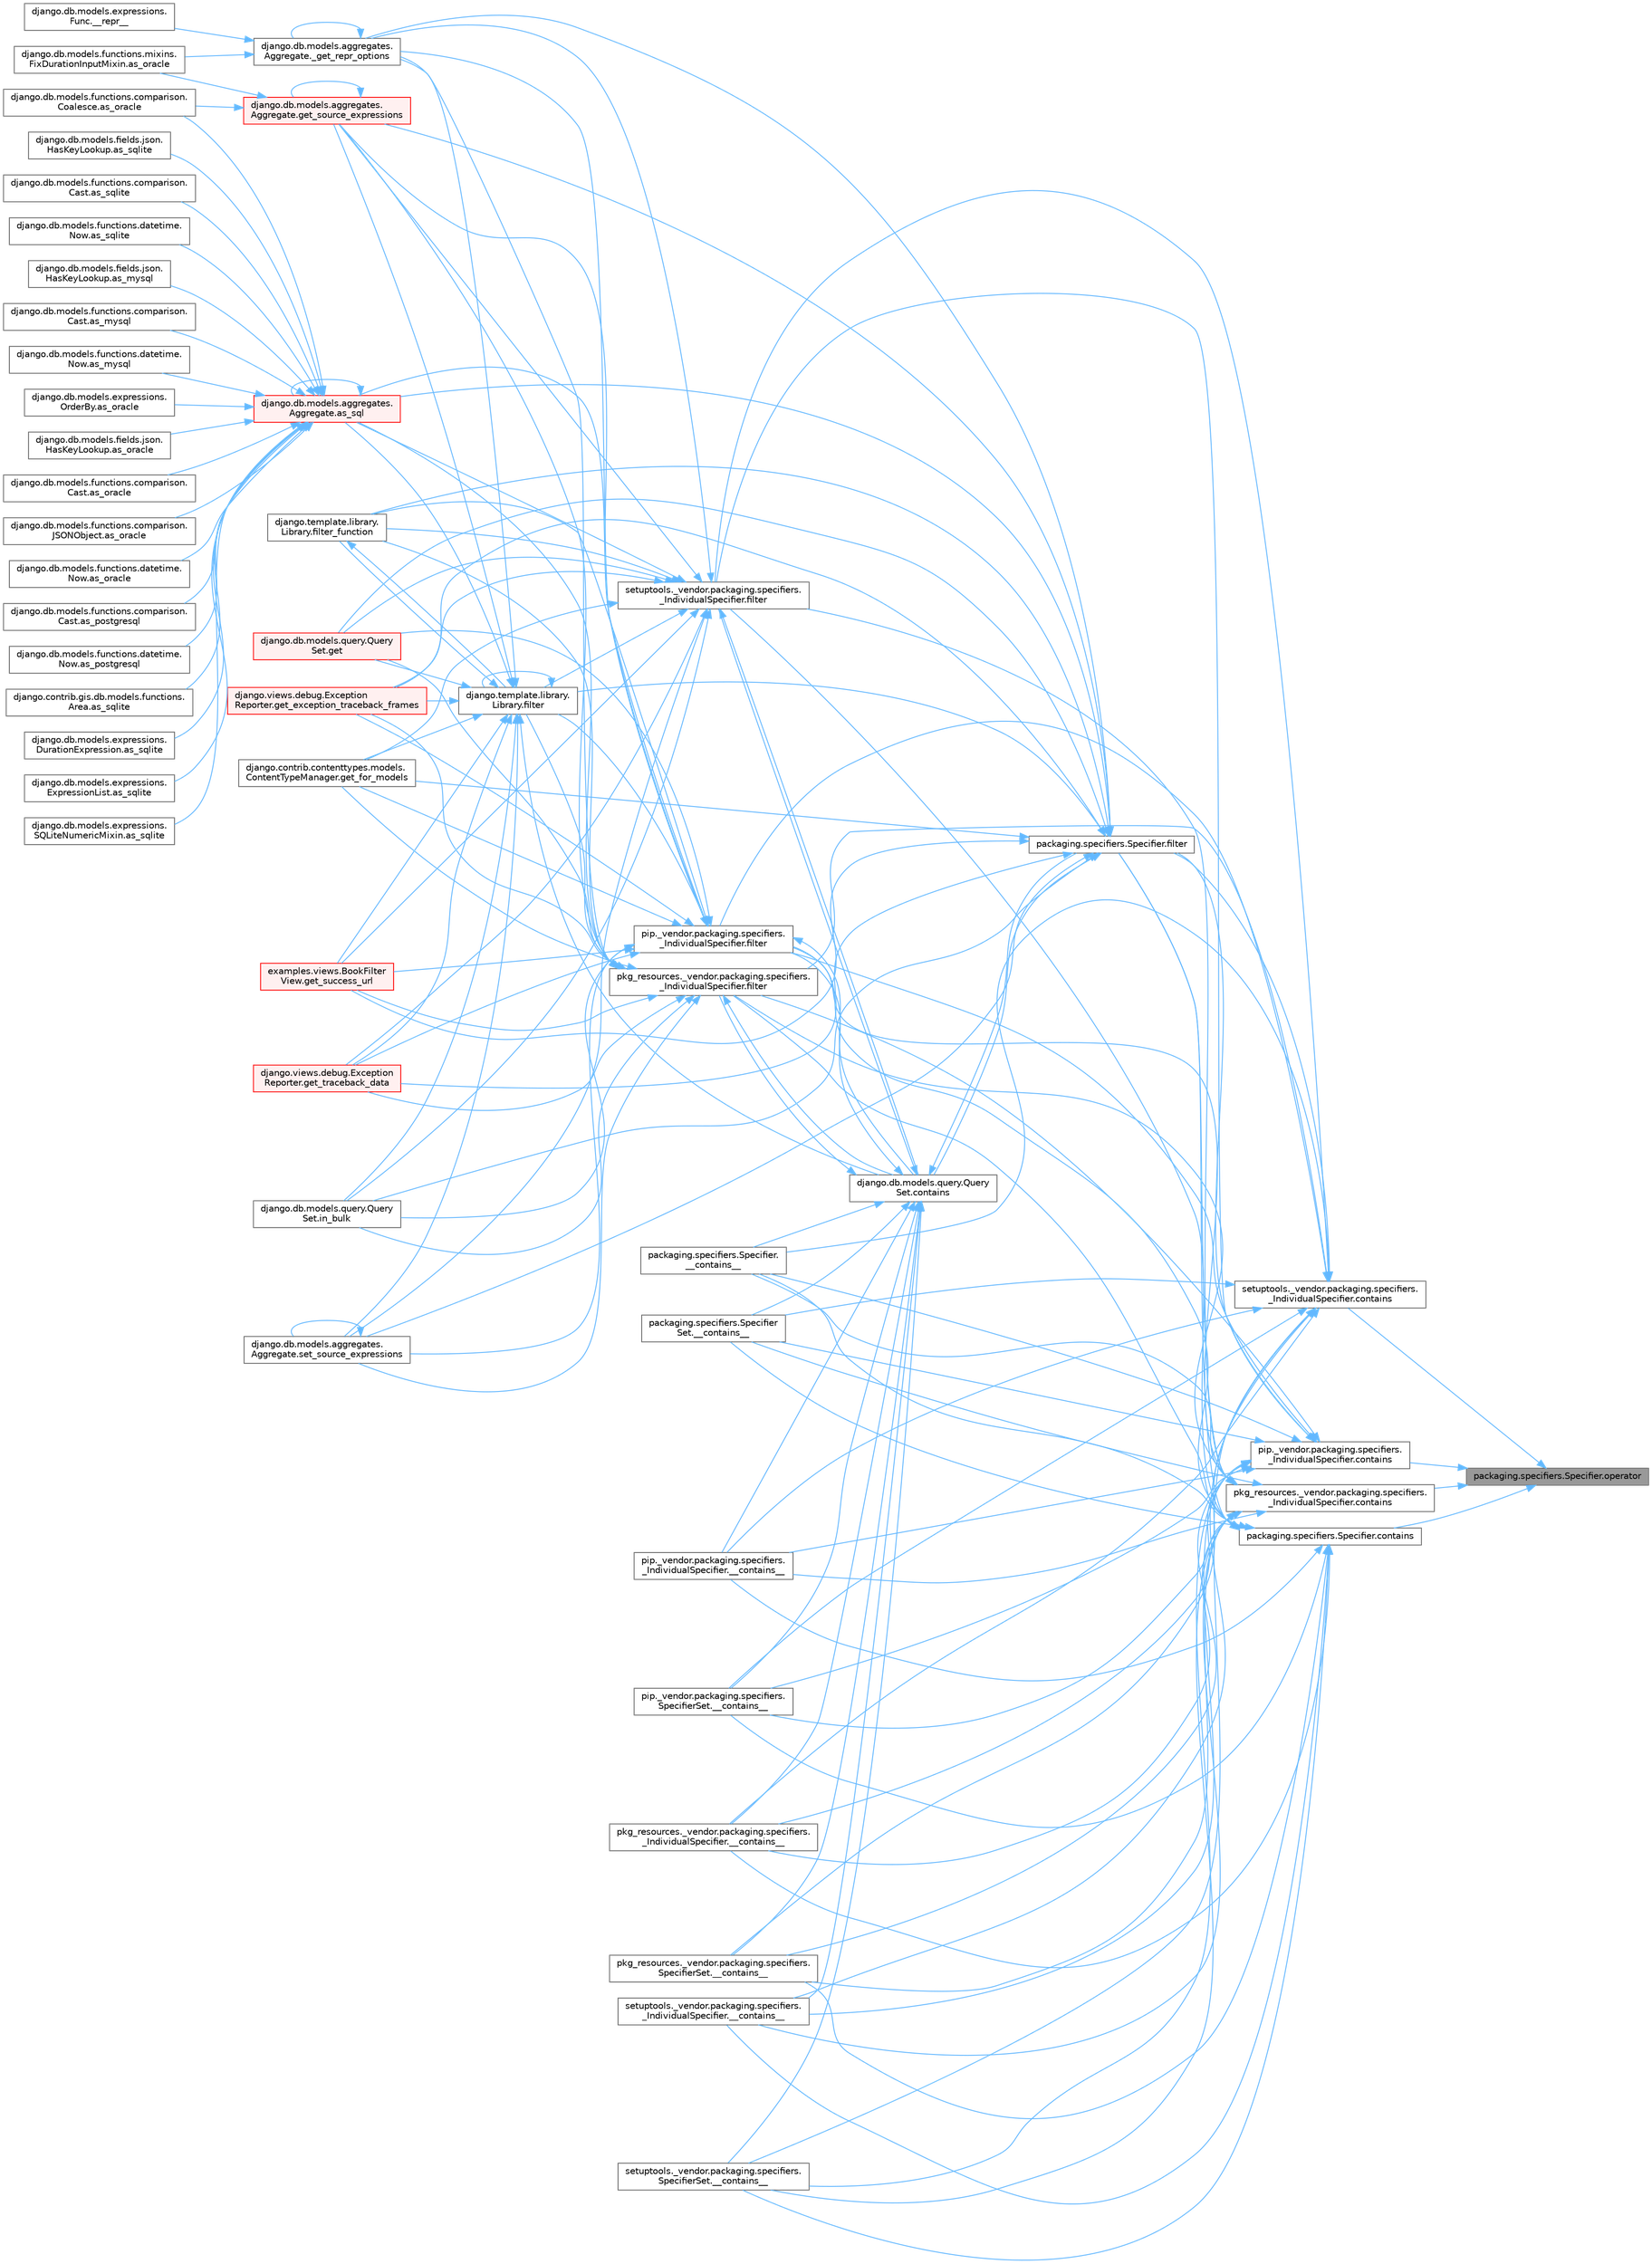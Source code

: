 digraph "packaging.specifiers.Specifier.operator"
{
 // LATEX_PDF_SIZE
  bgcolor="transparent";
  edge [fontname=Helvetica,fontsize=10,labelfontname=Helvetica,labelfontsize=10];
  node [fontname=Helvetica,fontsize=10,shape=box,height=0.2,width=0.4];
  rankdir="RL";
  Node1 [id="Node000001",label="packaging.specifiers.Specifier.operator",height=0.2,width=0.4,color="gray40", fillcolor="grey60", style="filled", fontcolor="black",tooltip=" "];
  Node1 -> Node2 [id="edge1_Node000001_Node000002",dir="back",color="steelblue1",style="solid",tooltip=" "];
  Node2 [id="Node000002",label="packaging.specifiers.Specifier.contains",height=0.2,width=0.4,color="grey40", fillcolor="white", style="filled",URL="$classpackaging_1_1specifiers_1_1_specifier.html#a782f94ca4b4d15bd461fd4c7a1c64ea1",tooltip=" "];
  Node2 -> Node3 [id="edge2_Node000002_Node000003",dir="back",color="steelblue1",style="solid",tooltip=" "];
  Node3 [id="Node000003",label="packaging.specifiers.Specifier.\l__contains__",height=0.2,width=0.4,color="grey40", fillcolor="white", style="filled",URL="$classpackaging_1_1specifiers_1_1_specifier.html#adc6d0f14bb1eff89499eea42047f3ba1",tooltip=" "];
  Node2 -> Node4 [id="edge3_Node000002_Node000004",dir="back",color="steelblue1",style="solid",tooltip=" "];
  Node4 [id="Node000004",label="packaging.specifiers.Specifier\lSet.__contains__",height=0.2,width=0.4,color="grey40", fillcolor="white", style="filled",URL="$classpackaging_1_1specifiers_1_1_specifier_set.html#afe431232e3df02a4ebec8ed882319eb4",tooltip=" "];
  Node2 -> Node5 [id="edge4_Node000002_Node000005",dir="back",color="steelblue1",style="solid",tooltip=" "];
  Node5 [id="Node000005",label="pip._vendor.packaging.specifiers.\l_IndividualSpecifier.__contains__",height=0.2,width=0.4,color="grey40", fillcolor="white", style="filled",URL="$classpip_1_1__vendor_1_1packaging_1_1specifiers_1_1___individual_specifier.html#a838b430af2f5ab5d2241a7c0bdd0e99e",tooltip=" "];
  Node2 -> Node6 [id="edge5_Node000002_Node000006",dir="back",color="steelblue1",style="solid",tooltip=" "];
  Node6 [id="Node000006",label="pip._vendor.packaging.specifiers.\lSpecifierSet.__contains__",height=0.2,width=0.4,color="grey40", fillcolor="white", style="filled",URL="$classpip_1_1__vendor_1_1packaging_1_1specifiers_1_1_specifier_set.html#a6129bfedcd20834661d4883f7fbaed86",tooltip=" "];
  Node2 -> Node7 [id="edge6_Node000002_Node000007",dir="back",color="steelblue1",style="solid",tooltip=" "];
  Node7 [id="Node000007",label="pkg_resources._vendor.packaging.specifiers.\l_IndividualSpecifier.__contains__",height=0.2,width=0.4,color="grey40", fillcolor="white", style="filled",URL="$classpkg__resources_1_1__vendor_1_1packaging_1_1specifiers_1_1___individual_specifier.html#a2370a23a1faa6987b992d9e69069aa6b",tooltip=" "];
  Node2 -> Node8 [id="edge7_Node000002_Node000008",dir="back",color="steelblue1",style="solid",tooltip=" "];
  Node8 [id="Node000008",label="pkg_resources._vendor.packaging.specifiers.\lSpecifierSet.__contains__",height=0.2,width=0.4,color="grey40", fillcolor="white", style="filled",URL="$classpkg__resources_1_1__vendor_1_1packaging_1_1specifiers_1_1_specifier_set.html#aad5022ca5dea895ec350e338ba308529",tooltip=" "];
  Node2 -> Node9 [id="edge8_Node000002_Node000009",dir="back",color="steelblue1",style="solid",tooltip=" "];
  Node9 [id="Node000009",label="setuptools._vendor.packaging.specifiers.\l_IndividualSpecifier.__contains__",height=0.2,width=0.4,color="grey40", fillcolor="white", style="filled",URL="$classsetuptools_1_1__vendor_1_1packaging_1_1specifiers_1_1___individual_specifier.html#aff90cdb7b48e1e261461d10f6bbe8c5e",tooltip=" "];
  Node2 -> Node10 [id="edge9_Node000002_Node000010",dir="back",color="steelblue1",style="solid",tooltip=" "];
  Node10 [id="Node000010",label="setuptools._vendor.packaging.specifiers.\lSpecifierSet.__contains__",height=0.2,width=0.4,color="grey40", fillcolor="white", style="filled",URL="$classsetuptools_1_1__vendor_1_1packaging_1_1specifiers_1_1_specifier_set.html#a44a6f0f6a924c5c4fb150fff13c089c6",tooltip=" "];
  Node2 -> Node11 [id="edge10_Node000002_Node000011",dir="back",color="steelblue1",style="solid",tooltip=" "];
  Node11 [id="Node000011",label="packaging.specifiers.Specifier.filter",height=0.2,width=0.4,color="grey40", fillcolor="white", style="filled",URL="$classpackaging_1_1specifiers_1_1_specifier.html#a22d9e14c5343d89e742b098b6d7997f7",tooltip=" "];
  Node11 -> Node12 [id="edge11_Node000011_Node000012",dir="back",color="steelblue1",style="solid",tooltip=" "];
  Node12 [id="Node000012",label="django.db.models.aggregates.\lAggregate._get_repr_options",height=0.2,width=0.4,color="grey40", fillcolor="white", style="filled",URL="$classdjango_1_1db_1_1models_1_1aggregates_1_1_aggregate.html#a9256cb09b47d2922447ef2d7e78a9cc7",tooltip=" "];
  Node12 -> Node13 [id="edge12_Node000012_Node000013",dir="back",color="steelblue1",style="solid",tooltip=" "];
  Node13 [id="Node000013",label="django.db.models.expressions.\lFunc.__repr__",height=0.2,width=0.4,color="grey40", fillcolor="white", style="filled",URL="$classdjango_1_1db_1_1models_1_1expressions_1_1_func.html#ad1ef3800339ee0fc7cb10de00f83dc79",tooltip=" "];
  Node12 -> Node12 [id="edge13_Node000012_Node000012",dir="back",color="steelblue1",style="solid",tooltip=" "];
  Node12 -> Node14 [id="edge14_Node000012_Node000014",dir="back",color="steelblue1",style="solid",tooltip=" "];
  Node14 [id="Node000014",label="django.db.models.functions.mixins.\lFixDurationInputMixin.as_oracle",height=0.2,width=0.4,color="grey40", fillcolor="white", style="filled",URL="$classdjango_1_1db_1_1models_1_1functions_1_1mixins_1_1_fix_duration_input_mixin.html#a2e5d6957724a89d03541cc897b6e6e53",tooltip=" "];
  Node11 -> Node15 [id="edge15_Node000011_Node000015",dir="back",color="steelblue1",style="solid",tooltip=" "];
  Node15 [id="Node000015",label="django.db.models.aggregates.\lAggregate.as_sql",height=0.2,width=0.4,color="red", fillcolor="#FFF0F0", style="filled",URL="$classdjango_1_1db_1_1models_1_1aggregates_1_1_aggregate.html#aeb213202f480fabf5956d513efab08d6",tooltip=" "];
  Node15 -> Node16 [id="edge16_Node000015_Node000016",dir="back",color="steelblue1",style="solid",tooltip=" "];
  Node16 [id="Node000016",label="django.db.models.fields.json.\lHasKeyLookup.as_mysql",height=0.2,width=0.4,color="grey40", fillcolor="white", style="filled",URL="$classdjango_1_1db_1_1models_1_1fields_1_1json_1_1_has_key_lookup.html#a10f67427287f2c0ea32513ca6f481e96",tooltip=" "];
  Node15 -> Node17 [id="edge17_Node000015_Node000017",dir="back",color="steelblue1",style="solid",tooltip=" "];
  Node17 [id="Node000017",label="django.db.models.functions.comparison.\lCast.as_mysql",height=0.2,width=0.4,color="grey40", fillcolor="white", style="filled",URL="$classdjango_1_1db_1_1models_1_1functions_1_1comparison_1_1_cast.html#a447737891e955909c6a381529a67a84e",tooltip=" "];
  Node15 -> Node18 [id="edge18_Node000015_Node000018",dir="back",color="steelblue1",style="solid",tooltip=" "];
  Node18 [id="Node000018",label="django.db.models.functions.datetime.\lNow.as_mysql",height=0.2,width=0.4,color="grey40", fillcolor="white", style="filled",URL="$classdjango_1_1db_1_1models_1_1functions_1_1datetime_1_1_now.html#a070a9334fb198086c0c4e96e9725d92b",tooltip=" "];
  Node15 -> Node19 [id="edge19_Node000015_Node000019",dir="back",color="steelblue1",style="solid",tooltip=" "];
  Node19 [id="Node000019",label="django.db.models.expressions.\lOrderBy.as_oracle",height=0.2,width=0.4,color="grey40", fillcolor="white", style="filled",URL="$classdjango_1_1db_1_1models_1_1expressions_1_1_order_by.html#af9b6ede9b0df85d6bcf54f983b3a8f6a",tooltip=" "];
  Node15 -> Node20 [id="edge20_Node000015_Node000020",dir="back",color="steelblue1",style="solid",tooltip=" "];
  Node20 [id="Node000020",label="django.db.models.fields.json.\lHasKeyLookup.as_oracle",height=0.2,width=0.4,color="grey40", fillcolor="white", style="filled",URL="$classdjango_1_1db_1_1models_1_1fields_1_1json_1_1_has_key_lookup.html#afbb88aa4fb23b3ec3acdc695c2f52398",tooltip=" "];
  Node15 -> Node21 [id="edge21_Node000015_Node000021",dir="back",color="steelblue1",style="solid",tooltip=" "];
  Node21 [id="Node000021",label="django.db.models.functions.comparison.\lCast.as_oracle",height=0.2,width=0.4,color="grey40", fillcolor="white", style="filled",URL="$classdjango_1_1db_1_1models_1_1functions_1_1comparison_1_1_cast.html#ad466cd7ca85dc257d9e2718f41a263ec",tooltip=" "];
  Node15 -> Node22 [id="edge22_Node000015_Node000022",dir="back",color="steelblue1",style="solid",tooltip=" "];
  Node22 [id="Node000022",label="django.db.models.functions.comparison.\lCoalesce.as_oracle",height=0.2,width=0.4,color="grey40", fillcolor="white", style="filled",URL="$classdjango_1_1db_1_1models_1_1functions_1_1comparison_1_1_coalesce.html#a1bbeea180ef3ef4d8ba5d51d33d6ef85",tooltip=" "];
  Node15 -> Node23 [id="edge23_Node000015_Node000023",dir="back",color="steelblue1",style="solid",tooltip=" "];
  Node23 [id="Node000023",label="django.db.models.functions.comparison.\lJSONObject.as_oracle",height=0.2,width=0.4,color="grey40", fillcolor="white", style="filled",URL="$classdjango_1_1db_1_1models_1_1functions_1_1comparison_1_1_j_s_o_n_object.html#a4b4fa1161d27b0a9bbbdd0370e9af364",tooltip=" "];
  Node15 -> Node24 [id="edge24_Node000015_Node000024",dir="back",color="steelblue1",style="solid",tooltip=" "];
  Node24 [id="Node000024",label="django.db.models.functions.datetime.\lNow.as_oracle",height=0.2,width=0.4,color="grey40", fillcolor="white", style="filled",URL="$classdjango_1_1db_1_1models_1_1functions_1_1datetime_1_1_now.html#ad5e1ae918a5c4d39f675f98280440538",tooltip=" "];
  Node15 -> Node25 [id="edge25_Node000015_Node000025",dir="back",color="steelblue1",style="solid",tooltip=" "];
  Node25 [id="Node000025",label="django.db.models.functions.comparison.\lCast.as_postgresql",height=0.2,width=0.4,color="grey40", fillcolor="white", style="filled",URL="$classdjango_1_1db_1_1models_1_1functions_1_1comparison_1_1_cast.html#ae51aa6aa6fe8ca7064d8bca2f8e05188",tooltip=" "];
  Node15 -> Node26 [id="edge26_Node000015_Node000026",dir="back",color="steelblue1",style="solid",tooltip=" "];
  Node26 [id="Node000026",label="django.db.models.functions.datetime.\lNow.as_postgresql",height=0.2,width=0.4,color="grey40", fillcolor="white", style="filled",URL="$classdjango_1_1db_1_1models_1_1functions_1_1datetime_1_1_now.html#af1402a88867fc6d69f3f56f655f37fca",tooltip=" "];
  Node15 -> Node15 [id="edge27_Node000015_Node000015",dir="back",color="steelblue1",style="solid",tooltip=" "];
  Node15 -> Node27 [id="edge28_Node000015_Node000027",dir="back",color="steelblue1",style="solid",tooltip=" "];
  Node27 [id="Node000027",label="django.contrib.gis.db.models.functions.\lArea.as_sqlite",height=0.2,width=0.4,color="grey40", fillcolor="white", style="filled",URL="$classdjango_1_1contrib_1_1gis_1_1db_1_1models_1_1functions_1_1_area.html#ab8bfa3d35d4368e04318069dd28bd2ca",tooltip=" "];
  Node15 -> Node28 [id="edge29_Node000015_Node000028",dir="back",color="steelblue1",style="solid",tooltip=" "];
  Node28 [id="Node000028",label="django.db.models.expressions.\lDurationExpression.as_sqlite",height=0.2,width=0.4,color="grey40", fillcolor="white", style="filled",URL="$classdjango_1_1db_1_1models_1_1expressions_1_1_duration_expression.html#a5f33f70ca03904ce9b2e9824652e9fff",tooltip=" "];
  Node15 -> Node29 [id="edge30_Node000015_Node000029",dir="back",color="steelblue1",style="solid",tooltip=" "];
  Node29 [id="Node000029",label="django.db.models.expressions.\lExpressionList.as_sqlite",height=0.2,width=0.4,color="grey40", fillcolor="white", style="filled",URL="$classdjango_1_1db_1_1models_1_1expressions_1_1_expression_list.html#ae577275a98dec786535830e8d24aa13e",tooltip=" "];
  Node15 -> Node30 [id="edge31_Node000015_Node000030",dir="back",color="steelblue1",style="solid",tooltip=" "];
  Node30 [id="Node000030",label="django.db.models.expressions.\lSQLiteNumericMixin.as_sqlite",height=0.2,width=0.4,color="grey40", fillcolor="white", style="filled",URL="$classdjango_1_1db_1_1models_1_1expressions_1_1_s_q_lite_numeric_mixin.html#a7c649b97074b00e095c4ee2b3bc62482",tooltip=" "];
  Node15 -> Node31 [id="edge32_Node000015_Node000031",dir="back",color="steelblue1",style="solid",tooltip=" "];
  Node31 [id="Node000031",label="django.db.models.fields.json.\lHasKeyLookup.as_sqlite",height=0.2,width=0.4,color="grey40", fillcolor="white", style="filled",URL="$classdjango_1_1db_1_1models_1_1fields_1_1json_1_1_has_key_lookup.html#aaa01efd0fa197e203c40f6f05b000141",tooltip=" "];
  Node15 -> Node32 [id="edge33_Node000015_Node000032",dir="back",color="steelblue1",style="solid",tooltip=" "];
  Node32 [id="Node000032",label="django.db.models.functions.comparison.\lCast.as_sqlite",height=0.2,width=0.4,color="grey40", fillcolor="white", style="filled",URL="$classdjango_1_1db_1_1models_1_1functions_1_1comparison_1_1_cast.html#a1943b51797a168ff6a3ad37005086d8c",tooltip=" "];
  Node15 -> Node33 [id="edge34_Node000015_Node000033",dir="back",color="steelblue1",style="solid",tooltip=" "];
  Node33 [id="Node000033",label="django.db.models.functions.datetime.\lNow.as_sqlite",height=0.2,width=0.4,color="grey40", fillcolor="white", style="filled",URL="$classdjango_1_1db_1_1models_1_1functions_1_1datetime_1_1_now.html#a5525700866738572645141dd6f2ef41c",tooltip=" "];
  Node11 -> Node44 [id="edge35_Node000011_Node000044",dir="back",color="steelblue1",style="solid",tooltip=" "];
  Node44 [id="Node000044",label="django.db.models.query.Query\lSet.contains",height=0.2,width=0.4,color="grey40", fillcolor="white", style="filled",URL="$classdjango_1_1db_1_1models_1_1query_1_1_query_set.html#a242e569a4bce6723adc3e71fdc69b70f",tooltip=" "];
  Node44 -> Node3 [id="edge36_Node000044_Node000003",dir="back",color="steelblue1",style="solid",tooltip=" "];
  Node44 -> Node4 [id="edge37_Node000044_Node000004",dir="back",color="steelblue1",style="solid",tooltip=" "];
  Node44 -> Node5 [id="edge38_Node000044_Node000005",dir="back",color="steelblue1",style="solid",tooltip=" "];
  Node44 -> Node6 [id="edge39_Node000044_Node000006",dir="back",color="steelblue1",style="solid",tooltip=" "];
  Node44 -> Node7 [id="edge40_Node000044_Node000007",dir="back",color="steelblue1",style="solid",tooltip=" "];
  Node44 -> Node8 [id="edge41_Node000044_Node000008",dir="back",color="steelblue1",style="solid",tooltip=" "];
  Node44 -> Node9 [id="edge42_Node000044_Node000009",dir="back",color="steelblue1",style="solid",tooltip=" "];
  Node44 -> Node10 [id="edge43_Node000044_Node000010",dir="back",color="steelblue1",style="solid",tooltip=" "];
  Node44 -> Node11 [id="edge44_Node000044_Node000011",dir="back",color="steelblue1",style="solid",tooltip=" "];
  Node44 -> Node45 [id="edge45_Node000044_Node000045",dir="back",color="steelblue1",style="solid",tooltip=" "];
  Node45 [id="Node000045",label="pip._vendor.packaging.specifiers.\l_IndividualSpecifier.filter",height=0.2,width=0.4,color="grey40", fillcolor="white", style="filled",URL="$classpip_1_1__vendor_1_1packaging_1_1specifiers_1_1___individual_specifier.html#a6203976cfa5ddd6a1f47f8dfe0669fd7",tooltip=" "];
  Node45 -> Node12 [id="edge46_Node000045_Node000012",dir="back",color="steelblue1",style="solid",tooltip=" "];
  Node45 -> Node15 [id="edge47_Node000045_Node000015",dir="back",color="steelblue1",style="solid",tooltip=" "];
  Node45 -> Node44 [id="edge48_Node000045_Node000044",dir="back",color="steelblue1",style="solid",tooltip=" "];
  Node45 -> Node46 [id="edge49_Node000045_Node000046",dir="back",color="steelblue1",style="solid",tooltip=" "];
  Node46 [id="Node000046",label="django.template.library.\lLibrary.filter",height=0.2,width=0.4,color="grey40", fillcolor="white", style="filled",URL="$classdjango_1_1template_1_1library_1_1_library.html#ac67bb1211ffc0354d5bf33029a58aa43",tooltip=" "];
  Node46 -> Node12 [id="edge50_Node000046_Node000012",dir="back",color="steelblue1",style="solid",tooltip=" "];
  Node46 -> Node15 [id="edge51_Node000046_Node000015",dir="back",color="steelblue1",style="solid",tooltip=" "];
  Node46 -> Node44 [id="edge52_Node000046_Node000044",dir="back",color="steelblue1",style="solid",tooltip=" "];
  Node46 -> Node46 [id="edge53_Node000046_Node000046",dir="back",color="steelblue1",style="solid",tooltip=" "];
  Node46 -> Node47 [id="edge54_Node000046_Node000047",dir="back",color="steelblue1",style="solid",tooltip=" "];
  Node47 [id="Node000047",label="django.template.library.\lLibrary.filter_function",height=0.2,width=0.4,color="grey40", fillcolor="white", style="filled",URL="$classdjango_1_1template_1_1library_1_1_library.html#ac31ca4b9799430f0623aea9d177a04dc",tooltip=" "];
  Node47 -> Node46 [id="edge55_Node000047_Node000046",dir="back",color="steelblue1",style="solid",tooltip=" "];
  Node46 -> Node48 [id="edge56_Node000046_Node000048",dir="back",color="steelblue1",style="solid",tooltip=" "];
  Node48 [id="Node000048",label="django.db.models.query.Query\lSet.get",height=0.2,width=0.4,color="red", fillcolor="#FFF0F0", style="filled",URL="$classdjango_1_1db_1_1models_1_1query_1_1_query_set.html#afe9afa909843984d4fa4c2555f0f1310",tooltip=" "];
  Node46 -> Node2611 [id="edge57_Node000046_Node002611",dir="back",color="steelblue1",style="solid",tooltip=" "];
  Node2611 [id="Node002611",label="django.views.debug.Exception\lReporter.get_exception_traceback_frames",height=0.2,width=0.4,color="red", fillcolor="#FFF0F0", style="filled",URL="$classdjango_1_1views_1_1debug_1_1_exception_reporter.html#a326b08b3941038a5504f8e0a846bae68",tooltip=" "];
  Node46 -> Node695 [id="edge58_Node000046_Node000695",dir="back",color="steelblue1",style="solid",tooltip=" "];
  Node695 [id="Node000695",label="django.contrib.contenttypes.models.\lContentTypeManager.get_for_models",height=0.2,width=0.4,color="grey40", fillcolor="white", style="filled",URL="$classdjango_1_1contrib_1_1contenttypes_1_1models_1_1_content_type_manager.html#a541a2e215680799739b6f8c1b19ddda4",tooltip=" "];
  Node46 -> Node2613 [id="edge59_Node000046_Node002613",dir="back",color="steelblue1",style="solid",tooltip=" "];
  Node2613 [id="Node002613",label="django.db.models.aggregates.\lAggregate.get_source_expressions",height=0.2,width=0.4,color="red", fillcolor="#FFF0F0", style="filled",URL="$classdjango_1_1db_1_1models_1_1aggregates_1_1_aggregate.html#a4a47839518c013f780a931e4bcf2d4f1",tooltip=" "];
  Node2613 -> Node22 [id="edge60_Node002613_Node000022",dir="back",color="steelblue1",style="solid",tooltip=" "];
  Node2613 -> Node14 [id="edge61_Node002613_Node000014",dir="back",color="steelblue1",style="solid",tooltip=" "];
  Node2613 -> Node2613 [id="edge62_Node002613_Node002613",dir="back",color="steelblue1",style="solid",tooltip=" "];
  Node46 -> Node2615 [id="edge63_Node000046_Node002615",dir="back",color="steelblue1",style="solid",tooltip=" "];
  Node2615 [id="Node002615",label="examples.views.BookFilter\lView.get_success_url",height=0.2,width=0.4,color="red", fillcolor="#FFF0F0", style="filled",URL="$classexamples_1_1views_1_1_book_filter_view.html#aa2850ac24b9acf2933ac3db160ee5a56",tooltip=" "];
  Node46 -> Node159 [id="edge64_Node000046_Node000159",dir="back",color="steelblue1",style="solid",tooltip=" "];
  Node159 [id="Node000159",label="django.views.debug.Exception\lReporter.get_traceback_data",height=0.2,width=0.4,color="red", fillcolor="#FFF0F0", style="filled",URL="$classdjango_1_1views_1_1debug_1_1_exception_reporter.html#ada9d00ba4c901b186db405e92ebbc211",tooltip=" "];
  Node46 -> Node2616 [id="edge65_Node000046_Node002616",dir="back",color="steelblue1",style="solid",tooltip=" "];
  Node2616 [id="Node002616",label="django.db.models.query.Query\lSet.in_bulk",height=0.2,width=0.4,color="grey40", fillcolor="white", style="filled",URL="$classdjango_1_1db_1_1models_1_1query_1_1_query_set.html#a5958a37586e4e5a39b6b2f8e3fa65d86",tooltip=" "];
  Node46 -> Node2617 [id="edge66_Node000046_Node002617",dir="back",color="steelblue1",style="solid",tooltip=" "];
  Node2617 [id="Node002617",label="django.db.models.aggregates.\lAggregate.set_source_expressions",height=0.2,width=0.4,color="grey40", fillcolor="white", style="filled",URL="$classdjango_1_1db_1_1models_1_1aggregates_1_1_aggregate.html#ae123c87f582b2a3de60590013454b69f",tooltip=" "];
  Node2617 -> Node2617 [id="edge67_Node002617_Node002617",dir="back",color="steelblue1",style="solid",tooltip=" "];
  Node45 -> Node47 [id="edge68_Node000045_Node000047",dir="back",color="steelblue1",style="solid",tooltip=" "];
  Node45 -> Node48 [id="edge69_Node000045_Node000048",dir="back",color="steelblue1",style="solid",tooltip=" "];
  Node45 -> Node2611 [id="edge70_Node000045_Node002611",dir="back",color="steelblue1",style="solid",tooltip=" "];
  Node45 -> Node695 [id="edge71_Node000045_Node000695",dir="back",color="steelblue1",style="solid",tooltip=" "];
  Node45 -> Node2613 [id="edge72_Node000045_Node002613",dir="back",color="steelblue1",style="solid",tooltip=" "];
  Node45 -> Node2615 [id="edge73_Node000045_Node002615",dir="back",color="steelblue1",style="solid",tooltip=" "];
  Node45 -> Node159 [id="edge74_Node000045_Node000159",dir="back",color="steelblue1",style="solid",tooltip=" "];
  Node45 -> Node2616 [id="edge75_Node000045_Node002616",dir="back",color="steelblue1",style="solid",tooltip=" "];
  Node45 -> Node2617 [id="edge76_Node000045_Node002617",dir="back",color="steelblue1",style="solid",tooltip=" "];
  Node44 -> Node3178 [id="edge77_Node000044_Node003178",dir="back",color="steelblue1",style="solid",tooltip=" "];
  Node3178 [id="Node003178",label="pkg_resources._vendor.packaging.specifiers.\l_IndividualSpecifier.filter",height=0.2,width=0.4,color="grey40", fillcolor="white", style="filled",URL="$classpkg__resources_1_1__vendor_1_1packaging_1_1specifiers_1_1___individual_specifier.html#ad284c0e05b23f4b6838266492c00fc3e",tooltip=" "];
  Node3178 -> Node12 [id="edge78_Node003178_Node000012",dir="back",color="steelblue1",style="solid",tooltip=" "];
  Node3178 -> Node15 [id="edge79_Node003178_Node000015",dir="back",color="steelblue1",style="solid",tooltip=" "];
  Node3178 -> Node44 [id="edge80_Node003178_Node000044",dir="back",color="steelblue1",style="solid",tooltip=" "];
  Node3178 -> Node46 [id="edge81_Node003178_Node000046",dir="back",color="steelblue1",style="solid",tooltip=" "];
  Node3178 -> Node47 [id="edge82_Node003178_Node000047",dir="back",color="steelblue1",style="solid",tooltip=" "];
  Node3178 -> Node48 [id="edge83_Node003178_Node000048",dir="back",color="steelblue1",style="solid",tooltip=" "];
  Node3178 -> Node2611 [id="edge84_Node003178_Node002611",dir="back",color="steelblue1",style="solid",tooltip=" "];
  Node3178 -> Node695 [id="edge85_Node003178_Node000695",dir="back",color="steelblue1",style="solid",tooltip=" "];
  Node3178 -> Node2613 [id="edge86_Node003178_Node002613",dir="back",color="steelblue1",style="solid",tooltip=" "];
  Node3178 -> Node2615 [id="edge87_Node003178_Node002615",dir="back",color="steelblue1",style="solid",tooltip=" "];
  Node3178 -> Node159 [id="edge88_Node003178_Node000159",dir="back",color="steelblue1",style="solid",tooltip=" "];
  Node3178 -> Node2616 [id="edge89_Node003178_Node002616",dir="back",color="steelblue1",style="solid",tooltip=" "];
  Node3178 -> Node2617 [id="edge90_Node003178_Node002617",dir="back",color="steelblue1",style="solid",tooltip=" "];
  Node44 -> Node3179 [id="edge91_Node000044_Node003179",dir="back",color="steelblue1",style="solid",tooltip=" "];
  Node3179 [id="Node003179",label="setuptools._vendor.packaging.specifiers.\l_IndividualSpecifier.filter",height=0.2,width=0.4,color="grey40", fillcolor="white", style="filled",URL="$classsetuptools_1_1__vendor_1_1packaging_1_1specifiers_1_1___individual_specifier.html#a7f35b396bffe2a5276887eda17fd660b",tooltip=" "];
  Node3179 -> Node12 [id="edge92_Node003179_Node000012",dir="back",color="steelblue1",style="solid",tooltip=" "];
  Node3179 -> Node15 [id="edge93_Node003179_Node000015",dir="back",color="steelblue1",style="solid",tooltip=" "];
  Node3179 -> Node44 [id="edge94_Node003179_Node000044",dir="back",color="steelblue1",style="solid",tooltip=" "];
  Node3179 -> Node46 [id="edge95_Node003179_Node000046",dir="back",color="steelblue1",style="solid",tooltip=" "];
  Node3179 -> Node47 [id="edge96_Node003179_Node000047",dir="back",color="steelblue1",style="solid",tooltip=" "];
  Node3179 -> Node48 [id="edge97_Node003179_Node000048",dir="back",color="steelblue1",style="solid",tooltip=" "];
  Node3179 -> Node2611 [id="edge98_Node003179_Node002611",dir="back",color="steelblue1",style="solid",tooltip=" "];
  Node3179 -> Node695 [id="edge99_Node003179_Node000695",dir="back",color="steelblue1",style="solid",tooltip=" "];
  Node3179 -> Node2613 [id="edge100_Node003179_Node002613",dir="back",color="steelblue1",style="solid",tooltip=" "];
  Node3179 -> Node2615 [id="edge101_Node003179_Node002615",dir="back",color="steelblue1",style="solid",tooltip=" "];
  Node3179 -> Node159 [id="edge102_Node003179_Node000159",dir="back",color="steelblue1",style="solid",tooltip=" "];
  Node3179 -> Node2616 [id="edge103_Node003179_Node002616",dir="back",color="steelblue1",style="solid",tooltip=" "];
  Node3179 -> Node2617 [id="edge104_Node003179_Node002617",dir="back",color="steelblue1",style="solid",tooltip=" "];
  Node11 -> Node46 [id="edge105_Node000011_Node000046",dir="back",color="steelblue1",style="solid",tooltip=" "];
  Node11 -> Node47 [id="edge106_Node000011_Node000047",dir="back",color="steelblue1",style="solid",tooltip=" "];
  Node11 -> Node48 [id="edge107_Node000011_Node000048",dir="back",color="steelblue1",style="solid",tooltip=" "];
  Node11 -> Node2611 [id="edge108_Node000011_Node002611",dir="back",color="steelblue1",style="solid",tooltip=" "];
  Node11 -> Node695 [id="edge109_Node000011_Node000695",dir="back",color="steelblue1",style="solid",tooltip=" "];
  Node11 -> Node2613 [id="edge110_Node000011_Node002613",dir="back",color="steelblue1",style="solid",tooltip=" "];
  Node11 -> Node2615 [id="edge111_Node000011_Node002615",dir="back",color="steelblue1",style="solid",tooltip=" "];
  Node11 -> Node159 [id="edge112_Node000011_Node000159",dir="back",color="steelblue1",style="solid",tooltip=" "];
  Node11 -> Node2616 [id="edge113_Node000011_Node002616",dir="back",color="steelblue1",style="solid",tooltip=" "];
  Node11 -> Node2617 [id="edge114_Node000011_Node002617",dir="back",color="steelblue1",style="solid",tooltip=" "];
  Node2 -> Node45 [id="edge115_Node000002_Node000045",dir="back",color="steelblue1",style="solid",tooltip=" "];
  Node2 -> Node3178 [id="edge116_Node000002_Node003178",dir="back",color="steelblue1",style="solid",tooltip=" "];
  Node2 -> Node3179 [id="edge117_Node000002_Node003179",dir="back",color="steelblue1",style="solid",tooltip=" "];
  Node1 -> Node3180 [id="edge118_Node000001_Node003180",dir="back",color="steelblue1",style="solid",tooltip=" "];
  Node3180 [id="Node003180",label="pip._vendor.packaging.specifiers.\l_IndividualSpecifier.contains",height=0.2,width=0.4,color="grey40", fillcolor="white", style="filled",URL="$classpip_1_1__vendor_1_1packaging_1_1specifiers_1_1___individual_specifier.html#a0225ec2329bc258c9ff7d62a4ad6dde5",tooltip=" "];
  Node3180 -> Node3 [id="edge119_Node003180_Node000003",dir="back",color="steelblue1",style="solid",tooltip=" "];
  Node3180 -> Node4 [id="edge120_Node003180_Node000004",dir="back",color="steelblue1",style="solid",tooltip=" "];
  Node3180 -> Node5 [id="edge121_Node003180_Node000005",dir="back",color="steelblue1",style="solid",tooltip=" "];
  Node3180 -> Node6 [id="edge122_Node003180_Node000006",dir="back",color="steelblue1",style="solid",tooltip=" "];
  Node3180 -> Node7 [id="edge123_Node003180_Node000007",dir="back",color="steelblue1",style="solid",tooltip=" "];
  Node3180 -> Node8 [id="edge124_Node003180_Node000008",dir="back",color="steelblue1",style="solid",tooltip=" "];
  Node3180 -> Node9 [id="edge125_Node003180_Node000009",dir="back",color="steelblue1",style="solid",tooltip=" "];
  Node3180 -> Node10 [id="edge126_Node003180_Node000010",dir="back",color="steelblue1",style="solid",tooltip=" "];
  Node3180 -> Node11 [id="edge127_Node003180_Node000011",dir="back",color="steelblue1",style="solid",tooltip=" "];
  Node3180 -> Node45 [id="edge128_Node003180_Node000045",dir="back",color="steelblue1",style="solid",tooltip=" "];
  Node3180 -> Node3178 [id="edge129_Node003180_Node003178",dir="back",color="steelblue1",style="solid",tooltip=" "];
  Node3180 -> Node3179 [id="edge130_Node003180_Node003179",dir="back",color="steelblue1",style="solid",tooltip=" "];
  Node1 -> Node3181 [id="edge131_Node000001_Node003181",dir="back",color="steelblue1",style="solid",tooltip=" "];
  Node3181 [id="Node003181",label="pkg_resources._vendor.packaging.specifiers.\l_IndividualSpecifier.contains",height=0.2,width=0.4,color="grey40", fillcolor="white", style="filled",URL="$classpkg__resources_1_1__vendor_1_1packaging_1_1specifiers_1_1___individual_specifier.html#ad490fa0c3edddc0b101c1f2a13af7644",tooltip=" "];
  Node3181 -> Node3 [id="edge132_Node003181_Node000003",dir="back",color="steelblue1",style="solid",tooltip=" "];
  Node3181 -> Node4 [id="edge133_Node003181_Node000004",dir="back",color="steelblue1",style="solid",tooltip=" "];
  Node3181 -> Node5 [id="edge134_Node003181_Node000005",dir="back",color="steelblue1",style="solid",tooltip=" "];
  Node3181 -> Node6 [id="edge135_Node003181_Node000006",dir="back",color="steelblue1",style="solid",tooltip=" "];
  Node3181 -> Node7 [id="edge136_Node003181_Node000007",dir="back",color="steelblue1",style="solid",tooltip=" "];
  Node3181 -> Node8 [id="edge137_Node003181_Node000008",dir="back",color="steelblue1",style="solid",tooltip=" "];
  Node3181 -> Node9 [id="edge138_Node003181_Node000009",dir="back",color="steelblue1",style="solid",tooltip=" "];
  Node3181 -> Node10 [id="edge139_Node003181_Node000010",dir="back",color="steelblue1",style="solid",tooltip=" "];
  Node3181 -> Node11 [id="edge140_Node003181_Node000011",dir="back",color="steelblue1",style="solid",tooltip=" "];
  Node3181 -> Node45 [id="edge141_Node003181_Node000045",dir="back",color="steelblue1",style="solid",tooltip=" "];
  Node3181 -> Node3178 [id="edge142_Node003181_Node003178",dir="back",color="steelblue1",style="solid",tooltip=" "];
  Node3181 -> Node3179 [id="edge143_Node003181_Node003179",dir="back",color="steelblue1",style="solid",tooltip=" "];
  Node1 -> Node3182 [id="edge144_Node000001_Node003182",dir="back",color="steelblue1",style="solid",tooltip=" "];
  Node3182 [id="Node003182",label="setuptools._vendor.packaging.specifiers.\l_IndividualSpecifier.contains",height=0.2,width=0.4,color="grey40", fillcolor="white", style="filled",URL="$classsetuptools_1_1__vendor_1_1packaging_1_1specifiers_1_1___individual_specifier.html#aed6d984e133bfe928b2ee6e1315a1d00",tooltip=" "];
  Node3182 -> Node3 [id="edge145_Node003182_Node000003",dir="back",color="steelblue1",style="solid",tooltip=" "];
  Node3182 -> Node4 [id="edge146_Node003182_Node000004",dir="back",color="steelblue1",style="solid",tooltip=" "];
  Node3182 -> Node5 [id="edge147_Node003182_Node000005",dir="back",color="steelblue1",style="solid",tooltip=" "];
  Node3182 -> Node6 [id="edge148_Node003182_Node000006",dir="back",color="steelblue1",style="solid",tooltip=" "];
  Node3182 -> Node7 [id="edge149_Node003182_Node000007",dir="back",color="steelblue1",style="solid",tooltip=" "];
  Node3182 -> Node8 [id="edge150_Node003182_Node000008",dir="back",color="steelblue1",style="solid",tooltip=" "];
  Node3182 -> Node9 [id="edge151_Node003182_Node000009",dir="back",color="steelblue1",style="solid",tooltip=" "];
  Node3182 -> Node10 [id="edge152_Node003182_Node000010",dir="back",color="steelblue1",style="solid",tooltip=" "];
  Node3182 -> Node11 [id="edge153_Node003182_Node000011",dir="back",color="steelblue1",style="solid",tooltip=" "];
  Node3182 -> Node45 [id="edge154_Node003182_Node000045",dir="back",color="steelblue1",style="solid",tooltip=" "];
  Node3182 -> Node3178 [id="edge155_Node003182_Node003178",dir="back",color="steelblue1",style="solid",tooltip=" "];
  Node3182 -> Node3179 [id="edge156_Node003182_Node003179",dir="back",color="steelblue1",style="solid",tooltip=" "];
}
